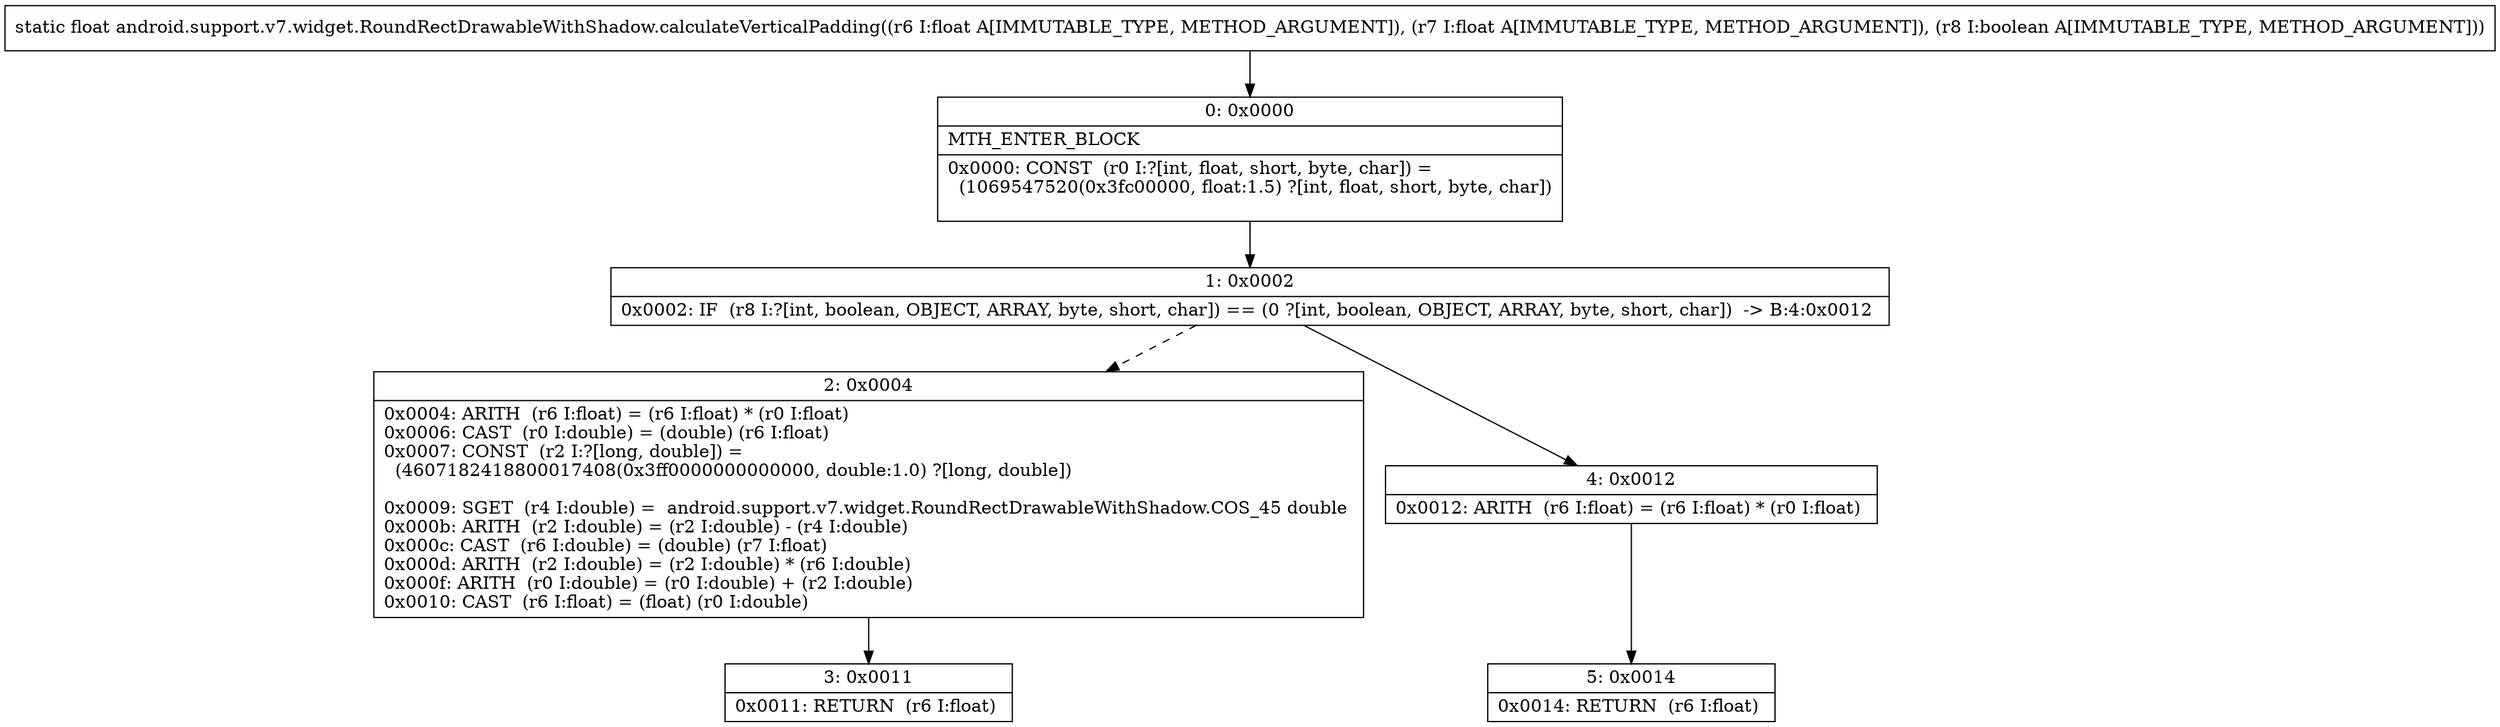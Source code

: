 digraph "CFG forandroid.support.v7.widget.RoundRectDrawableWithShadow.calculateVerticalPadding(FFZ)F" {
Node_0 [shape=record,label="{0\:\ 0x0000|MTH_ENTER_BLOCK\l|0x0000: CONST  (r0 I:?[int, float, short, byte, char]) = \l  (1069547520(0x3fc00000, float:1.5) ?[int, float, short, byte, char])\l \l}"];
Node_1 [shape=record,label="{1\:\ 0x0002|0x0002: IF  (r8 I:?[int, boolean, OBJECT, ARRAY, byte, short, char]) == (0 ?[int, boolean, OBJECT, ARRAY, byte, short, char])  \-\> B:4:0x0012 \l}"];
Node_2 [shape=record,label="{2\:\ 0x0004|0x0004: ARITH  (r6 I:float) = (r6 I:float) * (r0 I:float) \l0x0006: CAST  (r0 I:double) = (double) (r6 I:float) \l0x0007: CONST  (r2 I:?[long, double]) = \l  (4607182418800017408(0x3ff0000000000000, double:1.0) ?[long, double])\l \l0x0009: SGET  (r4 I:double) =  android.support.v7.widget.RoundRectDrawableWithShadow.COS_45 double \l0x000b: ARITH  (r2 I:double) = (r2 I:double) \- (r4 I:double) \l0x000c: CAST  (r6 I:double) = (double) (r7 I:float) \l0x000d: ARITH  (r2 I:double) = (r2 I:double) * (r6 I:double) \l0x000f: ARITH  (r0 I:double) = (r0 I:double) + (r2 I:double) \l0x0010: CAST  (r6 I:float) = (float) (r0 I:double) \l}"];
Node_3 [shape=record,label="{3\:\ 0x0011|0x0011: RETURN  (r6 I:float) \l}"];
Node_4 [shape=record,label="{4\:\ 0x0012|0x0012: ARITH  (r6 I:float) = (r6 I:float) * (r0 I:float) \l}"];
Node_5 [shape=record,label="{5\:\ 0x0014|0x0014: RETURN  (r6 I:float) \l}"];
MethodNode[shape=record,label="{static float android.support.v7.widget.RoundRectDrawableWithShadow.calculateVerticalPadding((r6 I:float A[IMMUTABLE_TYPE, METHOD_ARGUMENT]), (r7 I:float A[IMMUTABLE_TYPE, METHOD_ARGUMENT]), (r8 I:boolean A[IMMUTABLE_TYPE, METHOD_ARGUMENT])) }"];
MethodNode -> Node_0;
Node_0 -> Node_1;
Node_1 -> Node_2[style=dashed];
Node_1 -> Node_4;
Node_2 -> Node_3;
Node_4 -> Node_5;
}

